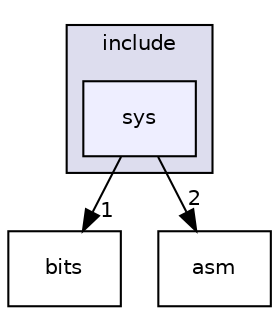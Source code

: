 digraph "include/sys" {
  compound=true
  node [ fontsize="10", fontname="Helvetica"];
  edge [ labelfontsize="10", labelfontname="Helvetica"];
  subgraph clusterdir_d44c64559bbebec7f509842c48db8b23 {
    graph [ bgcolor="#ddddee", pencolor="black", label="include" fontname="Helvetica", fontsize="10", URL="dir_d44c64559bbebec7f509842c48db8b23.html"]
  dir_317ea3797c15f4a1d9c156bc812661ca [shape=box, label="sys", style="filled", fillcolor="#eeeeff", pencolor="black", URL="dir_317ea3797c15f4a1d9c156bc812661ca.html"];
  }
  dir_f9621c3ca1e89864d2531ec1abf6d83b [shape=box label="bits" URL="dir_f9621c3ca1e89864d2531ec1abf6d83b.html"];
  dir_47b0152e0531aebd2c74f6f36a5c8382 [shape=box label="asm" URL="dir_47b0152e0531aebd2c74f6f36a5c8382.html"];
  dir_317ea3797c15f4a1d9c156bc812661ca->dir_f9621c3ca1e89864d2531ec1abf6d83b [headlabel="1", labeldistance=1.5 headhref="dir_000003_000002.html"];
  dir_317ea3797c15f4a1d9c156bc812661ca->dir_47b0152e0531aebd2c74f6f36a5c8382 [headlabel="2", labeldistance=1.5 headhref="dir_000003_000001.html"];
}

